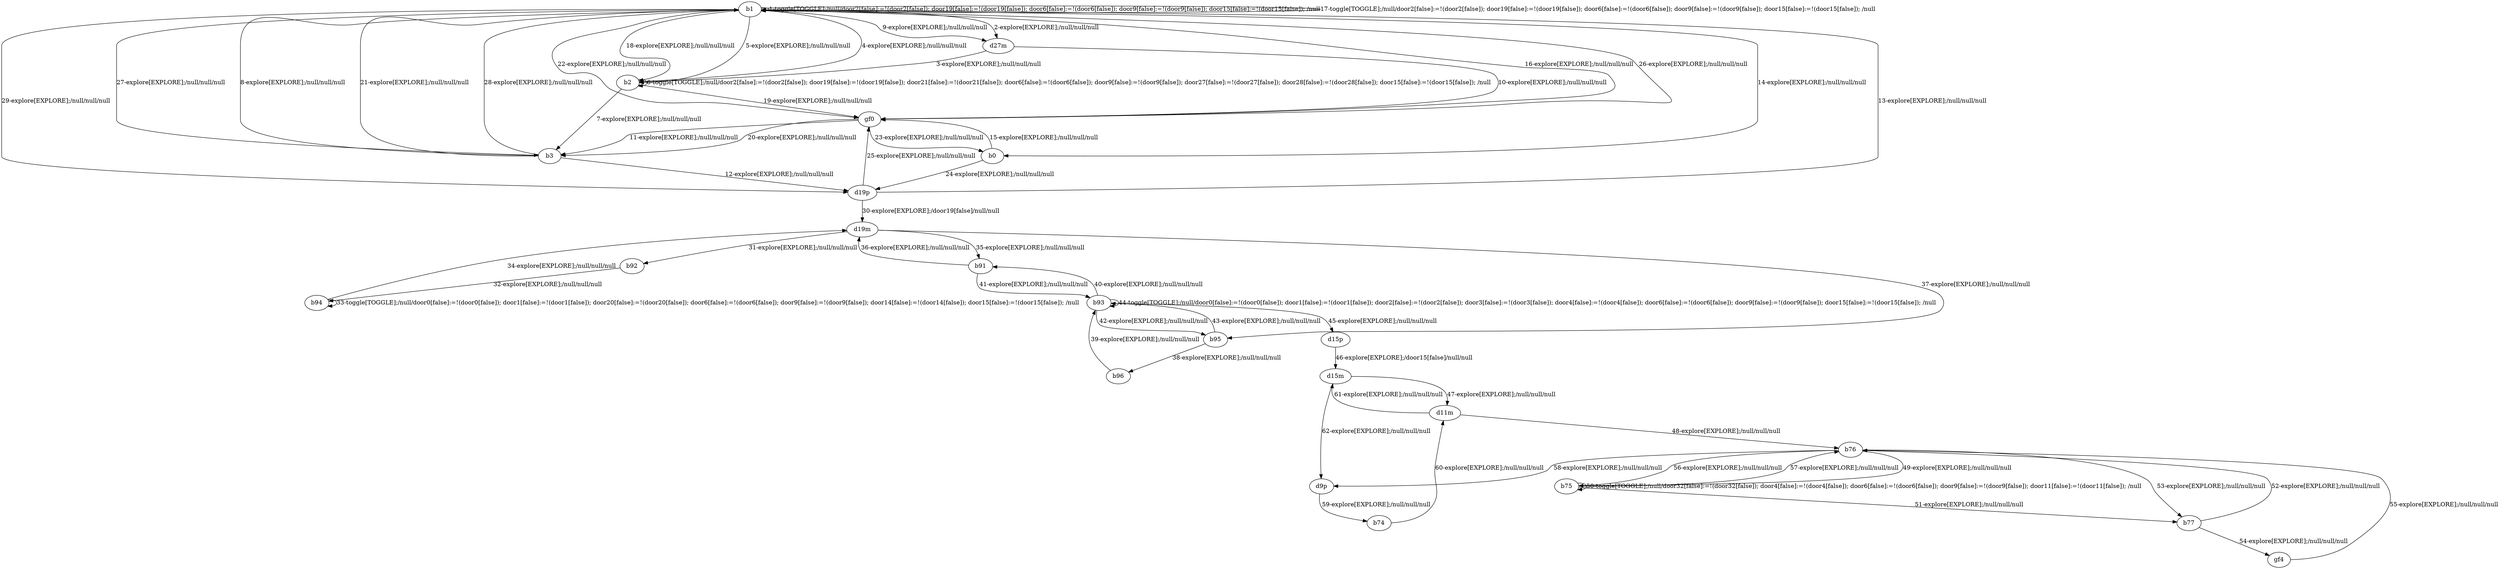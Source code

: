 # Total number of goals covered by this test: 1
# b76 --> d9p

digraph g {
"b1" -> "b1" [label = "1-toggle[TOGGLE];/null/door2[false]:=!(door2[false]); door19[false]:=!(door19[false]); door6[false]:=!(door6[false]); door9[false]:=!(door9[false]); door15[false]:=!(door15[false]); /null"];
"b1" -> "d27m" [label = "2-explore[EXPLORE];/null/null/null"];
"d27m" -> "b2" [label = "3-explore[EXPLORE];/null/null/null"];
"b2" -> "b1" [label = "4-explore[EXPLORE];/null/null/null"];
"b1" -> "b2" [label = "5-explore[EXPLORE];/null/null/null"];
"b2" -> "b2" [label = "6-toggle[TOGGLE];/null/door2[false]:=!(door2[false]); door19[false]:=!(door19[false]); door21[false]:=!(door21[false]); door6[false]:=!(door6[false]); door9[false]:=!(door9[false]); door27[false]:=!(door27[false]); door28[false]:=!(door28[false]); door15[false]:=!(door15[false]); /null"];
"b2" -> "b3" [label = "7-explore[EXPLORE];/null/null/null"];
"b3" -> "b1" [label = "8-explore[EXPLORE];/null/null/null"];
"b1" -> "d27m" [label = "9-explore[EXPLORE];/null/null/null"];
"d27m" -> "gf0" [label = "10-explore[EXPLORE];/null/null/null"];
"gf0" -> "b3" [label = "11-explore[EXPLORE];/null/null/null"];
"b3" -> "d19p" [label = "12-explore[EXPLORE];/null/null/null"];
"d19p" -> "b1" [label = "13-explore[EXPLORE];/null/null/null"];
"b1" -> "b0" [label = "14-explore[EXPLORE];/null/null/null"];
"b0" -> "gf0" [label = "15-explore[EXPLORE];/null/null/null"];
"gf0" -> "b1" [label = "16-explore[EXPLORE];/null/null/null"];
"b1" -> "b1" [label = "17-toggle[TOGGLE];/null/door2[false]:=!(door2[false]); door19[false]:=!(door19[false]); door6[false]:=!(door6[false]); door9[false]:=!(door9[false]); door15[false]:=!(door15[false]); /null"];
"b1" -> "b2" [label = "18-explore[EXPLORE];/null/null/null"];
"b2" -> "gf0" [label = "19-explore[EXPLORE];/null/null/null"];
"gf0" -> "b3" [label = "20-explore[EXPLORE];/null/null/null"];
"b3" -> "b1" [label = "21-explore[EXPLORE];/null/null/null"];
"b1" -> "gf0" [label = "22-explore[EXPLORE];/null/null/null"];
"gf0" -> "b0" [label = "23-explore[EXPLORE];/null/null/null"];
"b0" -> "d19p" [label = "24-explore[EXPLORE];/null/null/null"];
"d19p" -> "gf0" [label = "25-explore[EXPLORE];/null/null/null"];
"gf0" -> "b1" [label = "26-explore[EXPLORE];/null/null/null"];
"b1" -> "b3" [label = "27-explore[EXPLORE];/null/null/null"];
"b3" -> "b1" [label = "28-explore[EXPLORE];/null/null/null"];
"b1" -> "d19p" [label = "29-explore[EXPLORE];/null/null/null"];
"d19p" -> "d19m" [label = "30-explore[EXPLORE];/door19[false]/null/null"];
"d19m" -> "b92" [label = "31-explore[EXPLORE];/null/null/null"];
"b92" -> "b94" [label = "32-explore[EXPLORE];/null/null/null"];
"b94" -> "b94" [label = "33-toggle[TOGGLE];/null/door0[false]:=!(door0[false]); door1[false]:=!(door1[false]); door20[false]:=!(door20[false]); door6[false]:=!(door6[false]); door9[false]:=!(door9[false]); door14[false]:=!(door14[false]); door15[false]:=!(door15[false]); /null"];
"b94" -> "d19m" [label = "34-explore[EXPLORE];/null/null/null"];
"d19m" -> "b91" [label = "35-explore[EXPLORE];/null/null/null"];
"b91" -> "d19m" [label = "36-explore[EXPLORE];/null/null/null"];
"d19m" -> "b95" [label = "37-explore[EXPLORE];/null/null/null"];
"b95" -> "b96" [label = "38-explore[EXPLORE];/null/null/null"];
"b96" -> "b93" [label = "39-explore[EXPLORE];/null/null/null"];
"b93" -> "b91" [label = "40-explore[EXPLORE];/null/null/null"];
"b91" -> "b93" [label = "41-explore[EXPLORE];/null/null/null"];
"b93" -> "b95" [label = "42-explore[EXPLORE];/null/null/null"];
"b95" -> "b93" [label = "43-explore[EXPLORE];/null/null/null"];
"b93" -> "b93" [label = "44-toggle[TOGGLE];/null/door0[false]:=!(door0[false]); door1[false]:=!(door1[false]); door2[false]:=!(door2[false]); door3[false]:=!(door3[false]); door4[false]:=!(door4[false]); door6[false]:=!(door6[false]); door9[false]:=!(door9[false]); door15[false]:=!(door15[false]); /null"];
"b93" -> "d15p" [label = "45-explore[EXPLORE];/null/null/null"];
"d15p" -> "d15m" [label = "46-explore[EXPLORE];/door15[false]/null/null"];
"d15m" -> "d11m" [label = "47-explore[EXPLORE];/null/null/null"];
"d11m" -> "b76" [label = "48-explore[EXPLORE];/null/null/null"];
"b76" -> "b75" [label = "49-explore[EXPLORE];/null/null/null"];
"b75" -> "b75" [label = "50-toggle[TOGGLE];/null/door32[false]:=!(door32[false]); door4[false]:=!(door4[false]); door6[false]:=!(door6[false]); door9[false]:=!(door9[false]); door11[false]:=!(door11[false]); /null"];
"b75" -> "b77" [label = "51-explore[EXPLORE];/null/null/null"];
"b77" -> "b76" [label = "52-explore[EXPLORE];/null/null/null"];
"b76" -> "b77" [label = "53-explore[EXPLORE];/null/null/null"];
"b77" -> "gf4" [label = "54-explore[EXPLORE];/null/null/null"];
"gf4" -> "b76" [label = "55-explore[EXPLORE];/null/null/null"];
"b76" -> "b75" [label = "56-explore[EXPLORE];/null/null/null"];
"b75" -> "b76" [label = "57-explore[EXPLORE];/null/null/null"];
"b76" -> "d9p" [label = "58-explore[EXPLORE];/null/null/null"];
"d9p" -> "b74" [label = "59-explore[EXPLORE];/null/null/null"];
"b74" -> "d11m" [label = "60-explore[EXPLORE];/null/null/null"];
"d11m" -> "d15m" [label = "61-explore[EXPLORE];/null/null/null"];
"d15m" -> "d9p" [label = "62-explore[EXPLORE];/null/null/null"];
}